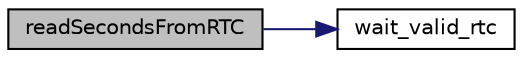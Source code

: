 digraph "readSecondsFromRTC"
{
  edge [fontname="Helvetica",fontsize="10",labelfontname="Helvetica",labelfontsize="10"];
  node [fontname="Helvetica",fontsize="10",shape=record];
  rankdir="LR";
  Node5 [label="readSecondsFromRTC",height=0.2,width=0.4,color="black", fillcolor="grey75", style="filled", fontcolor="black"];
  Node5 -> Node6 [color="midnightblue",fontsize="10",style="solid",fontname="Helvetica"];
  Node6 [label="wait_valid_rtc",height=0.2,width=0.4,color="black", fillcolor="white", style="filled",URL="$group___r_t_c.html#ga74509feeac5ce275416f0239f4d92776",tooltip="Waits until we are able to read information from RTC. "];
}
